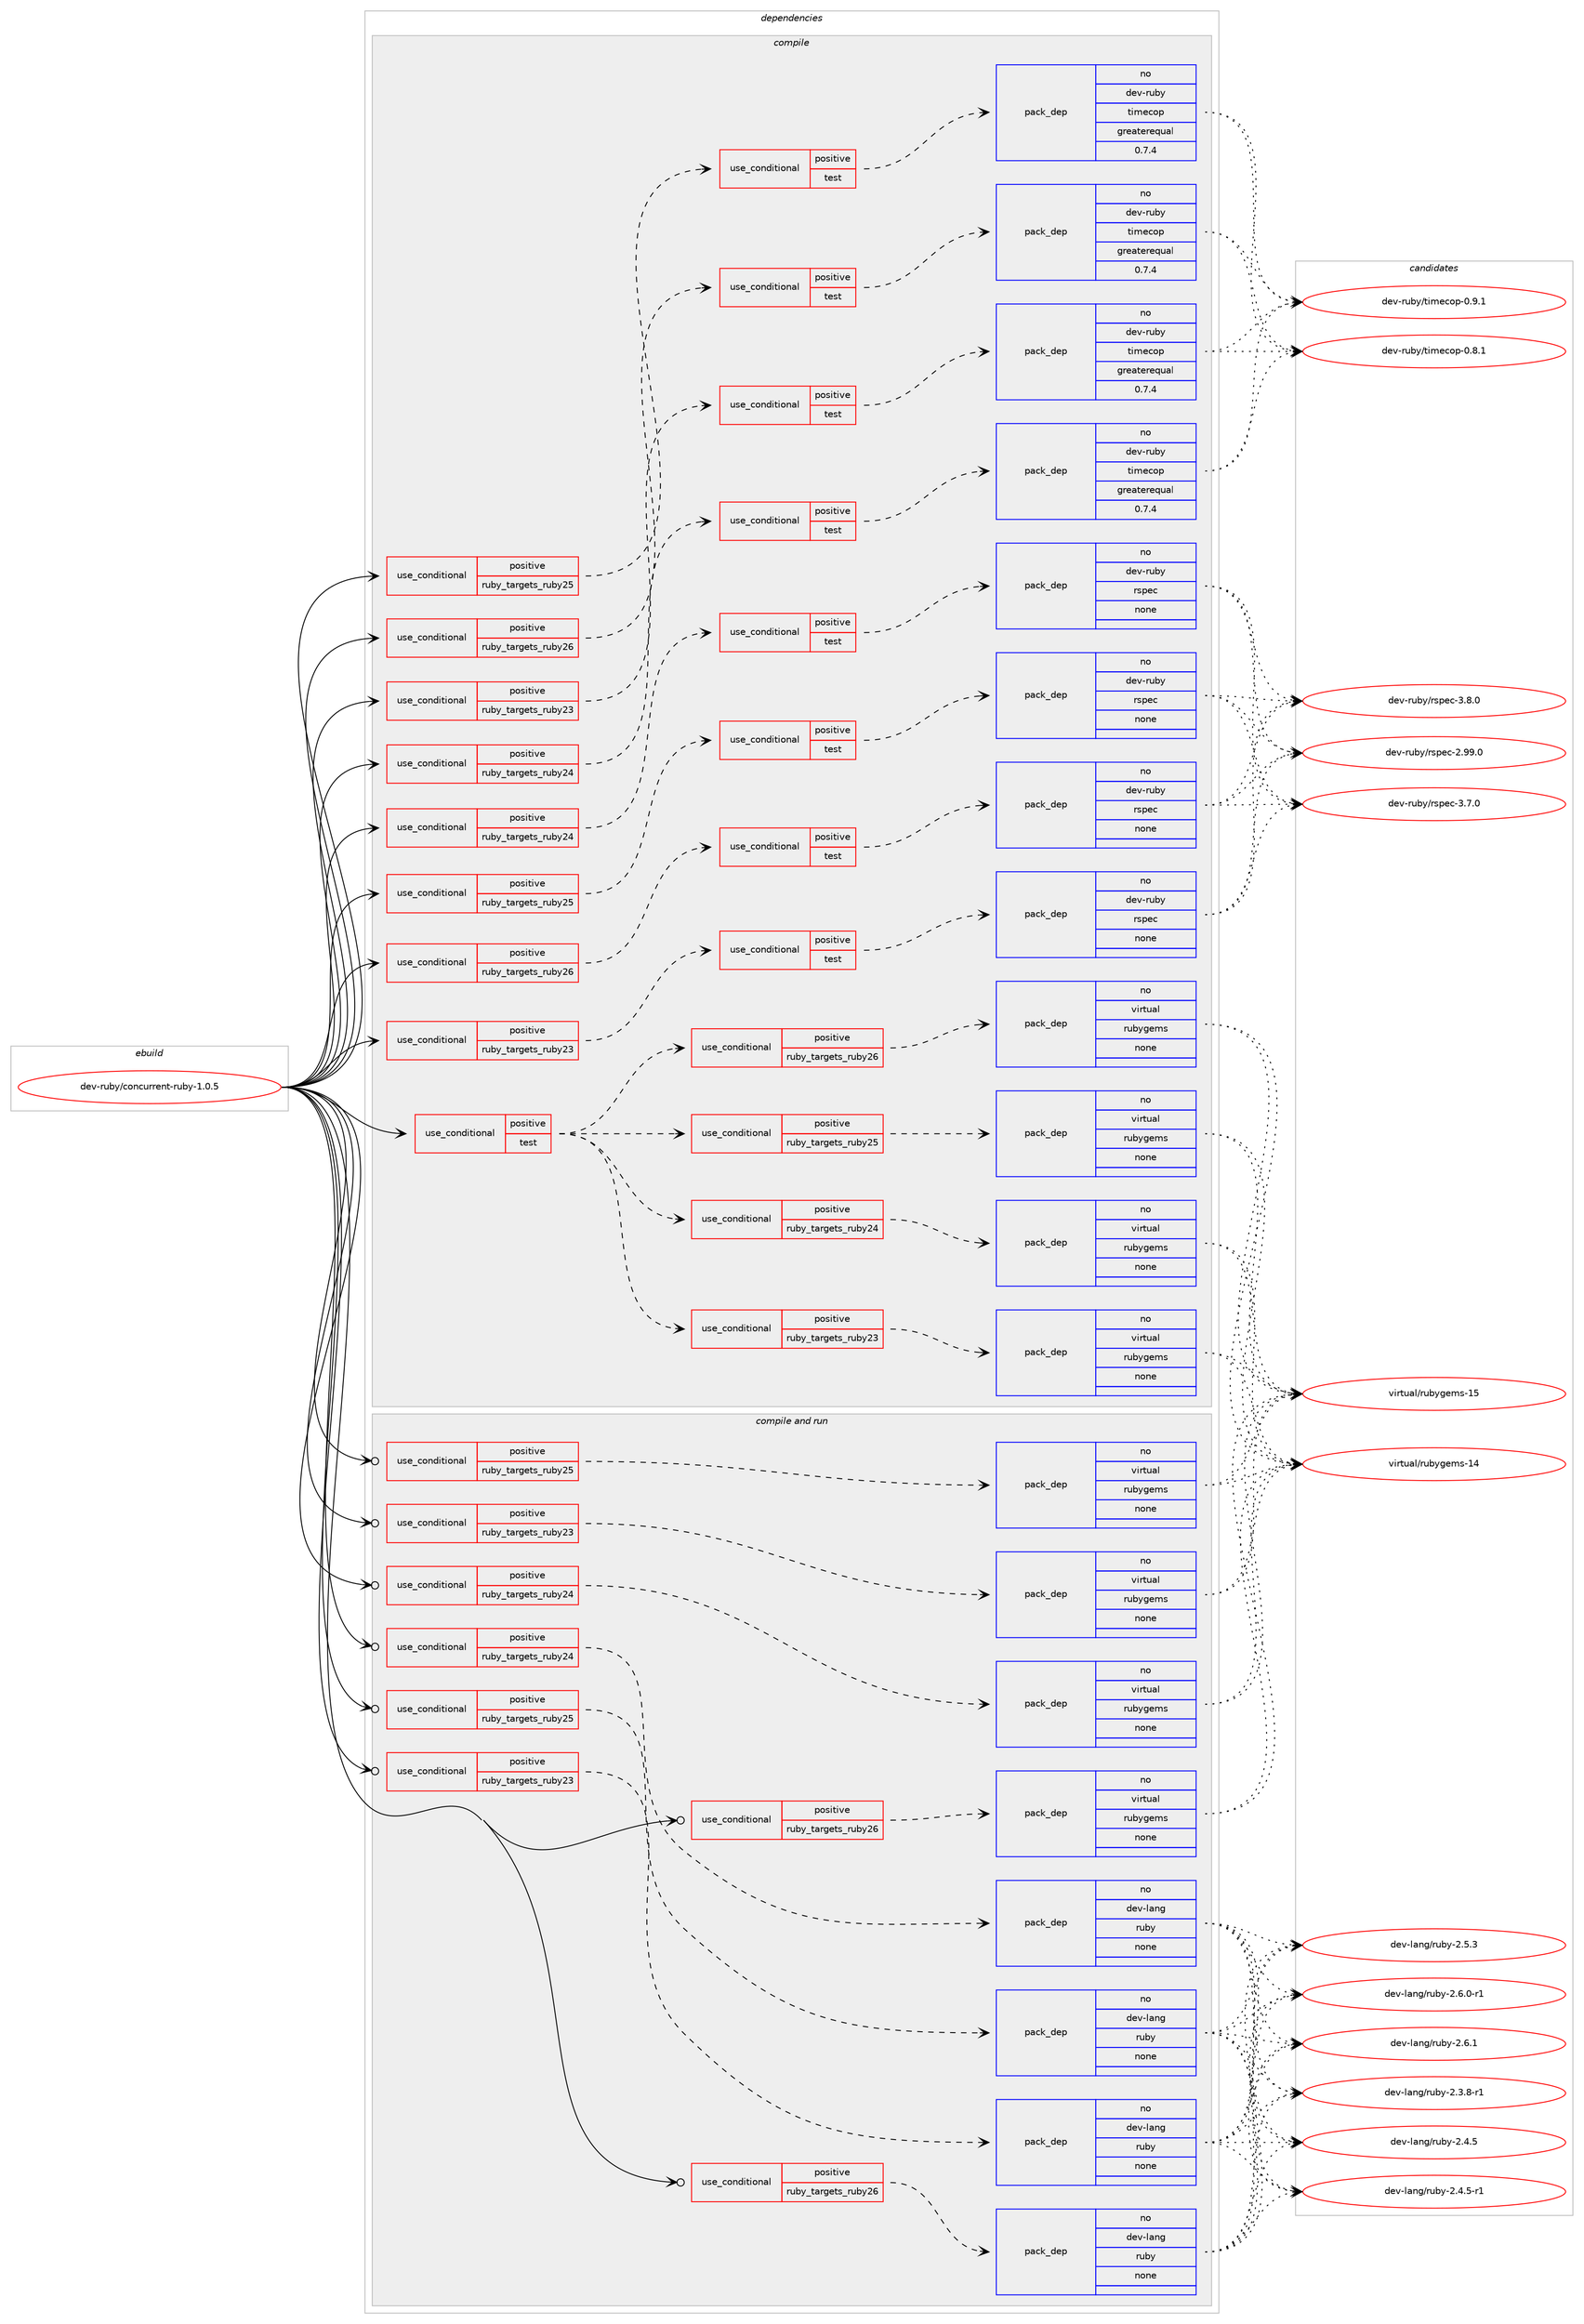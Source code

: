 digraph prolog {

# *************
# Graph options
# *************

newrank=true;
concentrate=true;
compound=true;
graph [rankdir=LR,fontname=Helvetica,fontsize=10,ranksep=1.5];#, ranksep=2.5, nodesep=0.2];
edge  [arrowhead=vee];
node  [fontname=Helvetica,fontsize=10];

# **********
# The ebuild
# **********

subgraph cluster_leftcol {
color=gray;
rank=same;
label=<<i>ebuild</i>>;
id [label="dev-ruby/concurrent-ruby-1.0.5", color=red, width=4, href="../dev-ruby/concurrent-ruby-1.0.5.svg"];
}

# ****************
# The dependencies
# ****************

subgraph cluster_midcol {
color=gray;
label=<<i>dependencies</i>>;
subgraph cluster_compile {
fillcolor="#eeeeee";
style=filled;
label=<<i>compile</i>>;
subgraph cond396918 {
dependency1488018 [label=<<TABLE BORDER="0" CELLBORDER="1" CELLSPACING="0" CELLPADDING="4"><TR><TD ROWSPAN="3" CELLPADDING="10">use_conditional</TD></TR><TR><TD>positive</TD></TR><TR><TD>ruby_targets_ruby23</TD></TR></TABLE>>, shape=none, color=red];
subgraph cond396919 {
dependency1488019 [label=<<TABLE BORDER="0" CELLBORDER="1" CELLSPACING="0" CELLPADDING="4"><TR><TD ROWSPAN="3" CELLPADDING="10">use_conditional</TD></TR><TR><TD>positive</TD></TR><TR><TD>test</TD></TR></TABLE>>, shape=none, color=red];
subgraph pack1067656 {
dependency1488020 [label=<<TABLE BORDER="0" CELLBORDER="1" CELLSPACING="0" CELLPADDING="4" WIDTH="220"><TR><TD ROWSPAN="6" CELLPADDING="30">pack_dep</TD></TR><TR><TD WIDTH="110">no</TD></TR><TR><TD>dev-ruby</TD></TR><TR><TD>rspec</TD></TR><TR><TD>none</TD></TR><TR><TD></TD></TR></TABLE>>, shape=none, color=blue];
}
dependency1488019:e -> dependency1488020:w [weight=20,style="dashed",arrowhead="vee"];
}
dependency1488018:e -> dependency1488019:w [weight=20,style="dashed",arrowhead="vee"];
}
id:e -> dependency1488018:w [weight=20,style="solid",arrowhead="vee"];
subgraph cond396920 {
dependency1488021 [label=<<TABLE BORDER="0" CELLBORDER="1" CELLSPACING="0" CELLPADDING="4"><TR><TD ROWSPAN="3" CELLPADDING="10">use_conditional</TD></TR><TR><TD>positive</TD></TR><TR><TD>ruby_targets_ruby23</TD></TR></TABLE>>, shape=none, color=red];
subgraph cond396921 {
dependency1488022 [label=<<TABLE BORDER="0" CELLBORDER="1" CELLSPACING="0" CELLPADDING="4"><TR><TD ROWSPAN="3" CELLPADDING="10">use_conditional</TD></TR><TR><TD>positive</TD></TR><TR><TD>test</TD></TR></TABLE>>, shape=none, color=red];
subgraph pack1067657 {
dependency1488023 [label=<<TABLE BORDER="0" CELLBORDER="1" CELLSPACING="0" CELLPADDING="4" WIDTH="220"><TR><TD ROWSPAN="6" CELLPADDING="30">pack_dep</TD></TR><TR><TD WIDTH="110">no</TD></TR><TR><TD>dev-ruby</TD></TR><TR><TD>timecop</TD></TR><TR><TD>greaterequal</TD></TR><TR><TD>0.7.4</TD></TR></TABLE>>, shape=none, color=blue];
}
dependency1488022:e -> dependency1488023:w [weight=20,style="dashed",arrowhead="vee"];
}
dependency1488021:e -> dependency1488022:w [weight=20,style="dashed",arrowhead="vee"];
}
id:e -> dependency1488021:w [weight=20,style="solid",arrowhead="vee"];
subgraph cond396922 {
dependency1488024 [label=<<TABLE BORDER="0" CELLBORDER="1" CELLSPACING="0" CELLPADDING="4"><TR><TD ROWSPAN="3" CELLPADDING="10">use_conditional</TD></TR><TR><TD>positive</TD></TR><TR><TD>ruby_targets_ruby24</TD></TR></TABLE>>, shape=none, color=red];
subgraph cond396923 {
dependency1488025 [label=<<TABLE BORDER="0" CELLBORDER="1" CELLSPACING="0" CELLPADDING="4"><TR><TD ROWSPAN="3" CELLPADDING="10">use_conditional</TD></TR><TR><TD>positive</TD></TR><TR><TD>test</TD></TR></TABLE>>, shape=none, color=red];
subgraph pack1067658 {
dependency1488026 [label=<<TABLE BORDER="0" CELLBORDER="1" CELLSPACING="0" CELLPADDING="4" WIDTH="220"><TR><TD ROWSPAN="6" CELLPADDING="30">pack_dep</TD></TR><TR><TD WIDTH="110">no</TD></TR><TR><TD>dev-ruby</TD></TR><TR><TD>rspec</TD></TR><TR><TD>none</TD></TR><TR><TD></TD></TR></TABLE>>, shape=none, color=blue];
}
dependency1488025:e -> dependency1488026:w [weight=20,style="dashed",arrowhead="vee"];
}
dependency1488024:e -> dependency1488025:w [weight=20,style="dashed",arrowhead="vee"];
}
id:e -> dependency1488024:w [weight=20,style="solid",arrowhead="vee"];
subgraph cond396924 {
dependency1488027 [label=<<TABLE BORDER="0" CELLBORDER="1" CELLSPACING="0" CELLPADDING="4"><TR><TD ROWSPAN="3" CELLPADDING="10">use_conditional</TD></TR><TR><TD>positive</TD></TR><TR><TD>ruby_targets_ruby24</TD></TR></TABLE>>, shape=none, color=red];
subgraph cond396925 {
dependency1488028 [label=<<TABLE BORDER="0" CELLBORDER="1" CELLSPACING="0" CELLPADDING="4"><TR><TD ROWSPAN="3" CELLPADDING="10">use_conditional</TD></TR><TR><TD>positive</TD></TR><TR><TD>test</TD></TR></TABLE>>, shape=none, color=red];
subgraph pack1067659 {
dependency1488029 [label=<<TABLE BORDER="0" CELLBORDER="1" CELLSPACING="0" CELLPADDING="4" WIDTH="220"><TR><TD ROWSPAN="6" CELLPADDING="30">pack_dep</TD></TR><TR><TD WIDTH="110">no</TD></TR><TR><TD>dev-ruby</TD></TR><TR><TD>timecop</TD></TR><TR><TD>greaterequal</TD></TR><TR><TD>0.7.4</TD></TR></TABLE>>, shape=none, color=blue];
}
dependency1488028:e -> dependency1488029:w [weight=20,style="dashed",arrowhead="vee"];
}
dependency1488027:e -> dependency1488028:w [weight=20,style="dashed",arrowhead="vee"];
}
id:e -> dependency1488027:w [weight=20,style="solid",arrowhead="vee"];
subgraph cond396926 {
dependency1488030 [label=<<TABLE BORDER="0" CELLBORDER="1" CELLSPACING="0" CELLPADDING="4"><TR><TD ROWSPAN="3" CELLPADDING="10">use_conditional</TD></TR><TR><TD>positive</TD></TR><TR><TD>ruby_targets_ruby25</TD></TR></TABLE>>, shape=none, color=red];
subgraph cond396927 {
dependency1488031 [label=<<TABLE BORDER="0" CELLBORDER="1" CELLSPACING="0" CELLPADDING="4"><TR><TD ROWSPAN="3" CELLPADDING="10">use_conditional</TD></TR><TR><TD>positive</TD></TR><TR><TD>test</TD></TR></TABLE>>, shape=none, color=red];
subgraph pack1067660 {
dependency1488032 [label=<<TABLE BORDER="0" CELLBORDER="1" CELLSPACING="0" CELLPADDING="4" WIDTH="220"><TR><TD ROWSPAN="6" CELLPADDING="30">pack_dep</TD></TR><TR><TD WIDTH="110">no</TD></TR><TR><TD>dev-ruby</TD></TR><TR><TD>rspec</TD></TR><TR><TD>none</TD></TR><TR><TD></TD></TR></TABLE>>, shape=none, color=blue];
}
dependency1488031:e -> dependency1488032:w [weight=20,style="dashed",arrowhead="vee"];
}
dependency1488030:e -> dependency1488031:w [weight=20,style="dashed",arrowhead="vee"];
}
id:e -> dependency1488030:w [weight=20,style="solid",arrowhead="vee"];
subgraph cond396928 {
dependency1488033 [label=<<TABLE BORDER="0" CELLBORDER="1" CELLSPACING="0" CELLPADDING="4"><TR><TD ROWSPAN="3" CELLPADDING="10">use_conditional</TD></TR><TR><TD>positive</TD></TR><TR><TD>ruby_targets_ruby25</TD></TR></TABLE>>, shape=none, color=red];
subgraph cond396929 {
dependency1488034 [label=<<TABLE BORDER="0" CELLBORDER="1" CELLSPACING="0" CELLPADDING="4"><TR><TD ROWSPAN="3" CELLPADDING="10">use_conditional</TD></TR><TR><TD>positive</TD></TR><TR><TD>test</TD></TR></TABLE>>, shape=none, color=red];
subgraph pack1067661 {
dependency1488035 [label=<<TABLE BORDER="0" CELLBORDER="1" CELLSPACING="0" CELLPADDING="4" WIDTH="220"><TR><TD ROWSPAN="6" CELLPADDING="30">pack_dep</TD></TR><TR><TD WIDTH="110">no</TD></TR><TR><TD>dev-ruby</TD></TR><TR><TD>timecop</TD></TR><TR><TD>greaterequal</TD></TR><TR><TD>0.7.4</TD></TR></TABLE>>, shape=none, color=blue];
}
dependency1488034:e -> dependency1488035:w [weight=20,style="dashed",arrowhead="vee"];
}
dependency1488033:e -> dependency1488034:w [weight=20,style="dashed",arrowhead="vee"];
}
id:e -> dependency1488033:w [weight=20,style="solid",arrowhead="vee"];
subgraph cond396930 {
dependency1488036 [label=<<TABLE BORDER="0" CELLBORDER="1" CELLSPACING="0" CELLPADDING="4"><TR><TD ROWSPAN="3" CELLPADDING="10">use_conditional</TD></TR><TR><TD>positive</TD></TR><TR><TD>ruby_targets_ruby26</TD></TR></TABLE>>, shape=none, color=red];
subgraph cond396931 {
dependency1488037 [label=<<TABLE BORDER="0" CELLBORDER="1" CELLSPACING="0" CELLPADDING="4"><TR><TD ROWSPAN="3" CELLPADDING="10">use_conditional</TD></TR><TR><TD>positive</TD></TR><TR><TD>test</TD></TR></TABLE>>, shape=none, color=red];
subgraph pack1067662 {
dependency1488038 [label=<<TABLE BORDER="0" CELLBORDER="1" CELLSPACING="0" CELLPADDING="4" WIDTH="220"><TR><TD ROWSPAN="6" CELLPADDING="30">pack_dep</TD></TR><TR><TD WIDTH="110">no</TD></TR><TR><TD>dev-ruby</TD></TR><TR><TD>rspec</TD></TR><TR><TD>none</TD></TR><TR><TD></TD></TR></TABLE>>, shape=none, color=blue];
}
dependency1488037:e -> dependency1488038:w [weight=20,style="dashed",arrowhead="vee"];
}
dependency1488036:e -> dependency1488037:w [weight=20,style="dashed",arrowhead="vee"];
}
id:e -> dependency1488036:w [weight=20,style="solid",arrowhead="vee"];
subgraph cond396932 {
dependency1488039 [label=<<TABLE BORDER="0" CELLBORDER="1" CELLSPACING="0" CELLPADDING="4"><TR><TD ROWSPAN="3" CELLPADDING="10">use_conditional</TD></TR><TR><TD>positive</TD></TR><TR><TD>ruby_targets_ruby26</TD></TR></TABLE>>, shape=none, color=red];
subgraph cond396933 {
dependency1488040 [label=<<TABLE BORDER="0" CELLBORDER="1" CELLSPACING="0" CELLPADDING="4"><TR><TD ROWSPAN="3" CELLPADDING="10">use_conditional</TD></TR><TR><TD>positive</TD></TR><TR><TD>test</TD></TR></TABLE>>, shape=none, color=red];
subgraph pack1067663 {
dependency1488041 [label=<<TABLE BORDER="0" CELLBORDER="1" CELLSPACING="0" CELLPADDING="4" WIDTH="220"><TR><TD ROWSPAN="6" CELLPADDING="30">pack_dep</TD></TR><TR><TD WIDTH="110">no</TD></TR><TR><TD>dev-ruby</TD></TR><TR><TD>timecop</TD></TR><TR><TD>greaterequal</TD></TR><TR><TD>0.7.4</TD></TR></TABLE>>, shape=none, color=blue];
}
dependency1488040:e -> dependency1488041:w [weight=20,style="dashed",arrowhead="vee"];
}
dependency1488039:e -> dependency1488040:w [weight=20,style="dashed",arrowhead="vee"];
}
id:e -> dependency1488039:w [weight=20,style="solid",arrowhead="vee"];
subgraph cond396934 {
dependency1488042 [label=<<TABLE BORDER="0" CELLBORDER="1" CELLSPACING="0" CELLPADDING="4"><TR><TD ROWSPAN="3" CELLPADDING="10">use_conditional</TD></TR><TR><TD>positive</TD></TR><TR><TD>test</TD></TR></TABLE>>, shape=none, color=red];
subgraph cond396935 {
dependency1488043 [label=<<TABLE BORDER="0" CELLBORDER="1" CELLSPACING="0" CELLPADDING="4"><TR><TD ROWSPAN="3" CELLPADDING="10">use_conditional</TD></TR><TR><TD>positive</TD></TR><TR><TD>ruby_targets_ruby23</TD></TR></TABLE>>, shape=none, color=red];
subgraph pack1067664 {
dependency1488044 [label=<<TABLE BORDER="0" CELLBORDER="1" CELLSPACING="0" CELLPADDING="4" WIDTH="220"><TR><TD ROWSPAN="6" CELLPADDING="30">pack_dep</TD></TR><TR><TD WIDTH="110">no</TD></TR><TR><TD>virtual</TD></TR><TR><TD>rubygems</TD></TR><TR><TD>none</TD></TR><TR><TD></TD></TR></TABLE>>, shape=none, color=blue];
}
dependency1488043:e -> dependency1488044:w [weight=20,style="dashed",arrowhead="vee"];
}
dependency1488042:e -> dependency1488043:w [weight=20,style="dashed",arrowhead="vee"];
subgraph cond396936 {
dependency1488045 [label=<<TABLE BORDER="0" CELLBORDER="1" CELLSPACING="0" CELLPADDING="4"><TR><TD ROWSPAN="3" CELLPADDING="10">use_conditional</TD></TR><TR><TD>positive</TD></TR><TR><TD>ruby_targets_ruby24</TD></TR></TABLE>>, shape=none, color=red];
subgraph pack1067665 {
dependency1488046 [label=<<TABLE BORDER="0" CELLBORDER="1" CELLSPACING="0" CELLPADDING="4" WIDTH="220"><TR><TD ROWSPAN="6" CELLPADDING="30">pack_dep</TD></TR><TR><TD WIDTH="110">no</TD></TR><TR><TD>virtual</TD></TR><TR><TD>rubygems</TD></TR><TR><TD>none</TD></TR><TR><TD></TD></TR></TABLE>>, shape=none, color=blue];
}
dependency1488045:e -> dependency1488046:w [weight=20,style="dashed",arrowhead="vee"];
}
dependency1488042:e -> dependency1488045:w [weight=20,style="dashed",arrowhead="vee"];
subgraph cond396937 {
dependency1488047 [label=<<TABLE BORDER="0" CELLBORDER="1" CELLSPACING="0" CELLPADDING="4"><TR><TD ROWSPAN="3" CELLPADDING="10">use_conditional</TD></TR><TR><TD>positive</TD></TR><TR><TD>ruby_targets_ruby25</TD></TR></TABLE>>, shape=none, color=red];
subgraph pack1067666 {
dependency1488048 [label=<<TABLE BORDER="0" CELLBORDER="1" CELLSPACING="0" CELLPADDING="4" WIDTH="220"><TR><TD ROWSPAN="6" CELLPADDING="30">pack_dep</TD></TR><TR><TD WIDTH="110">no</TD></TR><TR><TD>virtual</TD></TR><TR><TD>rubygems</TD></TR><TR><TD>none</TD></TR><TR><TD></TD></TR></TABLE>>, shape=none, color=blue];
}
dependency1488047:e -> dependency1488048:w [weight=20,style="dashed",arrowhead="vee"];
}
dependency1488042:e -> dependency1488047:w [weight=20,style="dashed",arrowhead="vee"];
subgraph cond396938 {
dependency1488049 [label=<<TABLE BORDER="0" CELLBORDER="1" CELLSPACING="0" CELLPADDING="4"><TR><TD ROWSPAN="3" CELLPADDING="10">use_conditional</TD></TR><TR><TD>positive</TD></TR><TR><TD>ruby_targets_ruby26</TD></TR></TABLE>>, shape=none, color=red];
subgraph pack1067667 {
dependency1488050 [label=<<TABLE BORDER="0" CELLBORDER="1" CELLSPACING="0" CELLPADDING="4" WIDTH="220"><TR><TD ROWSPAN="6" CELLPADDING="30">pack_dep</TD></TR><TR><TD WIDTH="110">no</TD></TR><TR><TD>virtual</TD></TR><TR><TD>rubygems</TD></TR><TR><TD>none</TD></TR><TR><TD></TD></TR></TABLE>>, shape=none, color=blue];
}
dependency1488049:e -> dependency1488050:w [weight=20,style="dashed",arrowhead="vee"];
}
dependency1488042:e -> dependency1488049:w [weight=20,style="dashed",arrowhead="vee"];
}
id:e -> dependency1488042:w [weight=20,style="solid",arrowhead="vee"];
}
subgraph cluster_compileandrun {
fillcolor="#eeeeee";
style=filled;
label=<<i>compile and run</i>>;
subgraph cond396939 {
dependency1488051 [label=<<TABLE BORDER="0" CELLBORDER="1" CELLSPACING="0" CELLPADDING="4"><TR><TD ROWSPAN="3" CELLPADDING="10">use_conditional</TD></TR><TR><TD>positive</TD></TR><TR><TD>ruby_targets_ruby23</TD></TR></TABLE>>, shape=none, color=red];
subgraph pack1067668 {
dependency1488052 [label=<<TABLE BORDER="0" CELLBORDER="1" CELLSPACING="0" CELLPADDING="4" WIDTH="220"><TR><TD ROWSPAN="6" CELLPADDING="30">pack_dep</TD></TR><TR><TD WIDTH="110">no</TD></TR><TR><TD>dev-lang</TD></TR><TR><TD>ruby</TD></TR><TR><TD>none</TD></TR><TR><TD></TD></TR></TABLE>>, shape=none, color=blue];
}
dependency1488051:e -> dependency1488052:w [weight=20,style="dashed",arrowhead="vee"];
}
id:e -> dependency1488051:w [weight=20,style="solid",arrowhead="odotvee"];
subgraph cond396940 {
dependency1488053 [label=<<TABLE BORDER="0" CELLBORDER="1" CELLSPACING="0" CELLPADDING="4"><TR><TD ROWSPAN="3" CELLPADDING="10">use_conditional</TD></TR><TR><TD>positive</TD></TR><TR><TD>ruby_targets_ruby23</TD></TR></TABLE>>, shape=none, color=red];
subgraph pack1067669 {
dependency1488054 [label=<<TABLE BORDER="0" CELLBORDER="1" CELLSPACING="0" CELLPADDING="4" WIDTH="220"><TR><TD ROWSPAN="6" CELLPADDING="30">pack_dep</TD></TR><TR><TD WIDTH="110">no</TD></TR><TR><TD>virtual</TD></TR><TR><TD>rubygems</TD></TR><TR><TD>none</TD></TR><TR><TD></TD></TR></TABLE>>, shape=none, color=blue];
}
dependency1488053:e -> dependency1488054:w [weight=20,style="dashed",arrowhead="vee"];
}
id:e -> dependency1488053:w [weight=20,style="solid",arrowhead="odotvee"];
subgraph cond396941 {
dependency1488055 [label=<<TABLE BORDER="0" CELLBORDER="1" CELLSPACING="0" CELLPADDING="4"><TR><TD ROWSPAN="3" CELLPADDING="10">use_conditional</TD></TR><TR><TD>positive</TD></TR><TR><TD>ruby_targets_ruby24</TD></TR></TABLE>>, shape=none, color=red];
subgraph pack1067670 {
dependency1488056 [label=<<TABLE BORDER="0" CELLBORDER="1" CELLSPACING="0" CELLPADDING="4" WIDTH="220"><TR><TD ROWSPAN="6" CELLPADDING="30">pack_dep</TD></TR><TR><TD WIDTH="110">no</TD></TR><TR><TD>dev-lang</TD></TR><TR><TD>ruby</TD></TR><TR><TD>none</TD></TR><TR><TD></TD></TR></TABLE>>, shape=none, color=blue];
}
dependency1488055:e -> dependency1488056:w [weight=20,style="dashed",arrowhead="vee"];
}
id:e -> dependency1488055:w [weight=20,style="solid",arrowhead="odotvee"];
subgraph cond396942 {
dependency1488057 [label=<<TABLE BORDER="0" CELLBORDER="1" CELLSPACING="0" CELLPADDING="4"><TR><TD ROWSPAN="3" CELLPADDING="10">use_conditional</TD></TR><TR><TD>positive</TD></TR><TR><TD>ruby_targets_ruby24</TD></TR></TABLE>>, shape=none, color=red];
subgraph pack1067671 {
dependency1488058 [label=<<TABLE BORDER="0" CELLBORDER="1" CELLSPACING="0" CELLPADDING="4" WIDTH="220"><TR><TD ROWSPAN="6" CELLPADDING="30">pack_dep</TD></TR><TR><TD WIDTH="110">no</TD></TR><TR><TD>virtual</TD></TR><TR><TD>rubygems</TD></TR><TR><TD>none</TD></TR><TR><TD></TD></TR></TABLE>>, shape=none, color=blue];
}
dependency1488057:e -> dependency1488058:w [weight=20,style="dashed",arrowhead="vee"];
}
id:e -> dependency1488057:w [weight=20,style="solid",arrowhead="odotvee"];
subgraph cond396943 {
dependency1488059 [label=<<TABLE BORDER="0" CELLBORDER="1" CELLSPACING="0" CELLPADDING="4"><TR><TD ROWSPAN="3" CELLPADDING="10">use_conditional</TD></TR><TR><TD>positive</TD></TR><TR><TD>ruby_targets_ruby25</TD></TR></TABLE>>, shape=none, color=red];
subgraph pack1067672 {
dependency1488060 [label=<<TABLE BORDER="0" CELLBORDER="1" CELLSPACING="0" CELLPADDING="4" WIDTH="220"><TR><TD ROWSPAN="6" CELLPADDING="30">pack_dep</TD></TR><TR><TD WIDTH="110">no</TD></TR><TR><TD>dev-lang</TD></TR><TR><TD>ruby</TD></TR><TR><TD>none</TD></TR><TR><TD></TD></TR></TABLE>>, shape=none, color=blue];
}
dependency1488059:e -> dependency1488060:w [weight=20,style="dashed",arrowhead="vee"];
}
id:e -> dependency1488059:w [weight=20,style="solid",arrowhead="odotvee"];
subgraph cond396944 {
dependency1488061 [label=<<TABLE BORDER="0" CELLBORDER="1" CELLSPACING="0" CELLPADDING="4"><TR><TD ROWSPAN="3" CELLPADDING="10">use_conditional</TD></TR><TR><TD>positive</TD></TR><TR><TD>ruby_targets_ruby25</TD></TR></TABLE>>, shape=none, color=red];
subgraph pack1067673 {
dependency1488062 [label=<<TABLE BORDER="0" CELLBORDER="1" CELLSPACING="0" CELLPADDING="4" WIDTH="220"><TR><TD ROWSPAN="6" CELLPADDING="30">pack_dep</TD></TR><TR><TD WIDTH="110">no</TD></TR><TR><TD>virtual</TD></TR><TR><TD>rubygems</TD></TR><TR><TD>none</TD></TR><TR><TD></TD></TR></TABLE>>, shape=none, color=blue];
}
dependency1488061:e -> dependency1488062:w [weight=20,style="dashed",arrowhead="vee"];
}
id:e -> dependency1488061:w [weight=20,style="solid",arrowhead="odotvee"];
subgraph cond396945 {
dependency1488063 [label=<<TABLE BORDER="0" CELLBORDER="1" CELLSPACING="0" CELLPADDING="4"><TR><TD ROWSPAN="3" CELLPADDING="10">use_conditional</TD></TR><TR><TD>positive</TD></TR><TR><TD>ruby_targets_ruby26</TD></TR></TABLE>>, shape=none, color=red];
subgraph pack1067674 {
dependency1488064 [label=<<TABLE BORDER="0" CELLBORDER="1" CELLSPACING="0" CELLPADDING="4" WIDTH="220"><TR><TD ROWSPAN="6" CELLPADDING="30">pack_dep</TD></TR><TR><TD WIDTH="110">no</TD></TR><TR><TD>dev-lang</TD></TR><TR><TD>ruby</TD></TR><TR><TD>none</TD></TR><TR><TD></TD></TR></TABLE>>, shape=none, color=blue];
}
dependency1488063:e -> dependency1488064:w [weight=20,style="dashed",arrowhead="vee"];
}
id:e -> dependency1488063:w [weight=20,style="solid",arrowhead="odotvee"];
subgraph cond396946 {
dependency1488065 [label=<<TABLE BORDER="0" CELLBORDER="1" CELLSPACING="0" CELLPADDING="4"><TR><TD ROWSPAN="3" CELLPADDING="10">use_conditional</TD></TR><TR><TD>positive</TD></TR><TR><TD>ruby_targets_ruby26</TD></TR></TABLE>>, shape=none, color=red];
subgraph pack1067675 {
dependency1488066 [label=<<TABLE BORDER="0" CELLBORDER="1" CELLSPACING="0" CELLPADDING="4" WIDTH="220"><TR><TD ROWSPAN="6" CELLPADDING="30">pack_dep</TD></TR><TR><TD WIDTH="110">no</TD></TR><TR><TD>virtual</TD></TR><TR><TD>rubygems</TD></TR><TR><TD>none</TD></TR><TR><TD></TD></TR></TABLE>>, shape=none, color=blue];
}
dependency1488065:e -> dependency1488066:w [weight=20,style="dashed",arrowhead="vee"];
}
id:e -> dependency1488065:w [weight=20,style="solid",arrowhead="odotvee"];
}
subgraph cluster_run {
fillcolor="#eeeeee";
style=filled;
label=<<i>run</i>>;
}
}

# **************
# The candidates
# **************

subgraph cluster_choices {
rank=same;
color=gray;
label=<<i>candidates</i>>;

subgraph choice1067656 {
color=black;
nodesep=1;
choice1001011184511411798121471141151121019945504657574648 [label="dev-ruby/rspec-2.99.0", color=red, width=4,href="../dev-ruby/rspec-2.99.0.svg"];
choice10010111845114117981214711411511210199455146554648 [label="dev-ruby/rspec-3.7.0", color=red, width=4,href="../dev-ruby/rspec-3.7.0.svg"];
choice10010111845114117981214711411511210199455146564648 [label="dev-ruby/rspec-3.8.0", color=red, width=4,href="../dev-ruby/rspec-3.8.0.svg"];
dependency1488020:e -> choice1001011184511411798121471141151121019945504657574648:w [style=dotted,weight="100"];
dependency1488020:e -> choice10010111845114117981214711411511210199455146554648:w [style=dotted,weight="100"];
dependency1488020:e -> choice10010111845114117981214711411511210199455146564648:w [style=dotted,weight="100"];
}
subgraph choice1067657 {
color=black;
nodesep=1;
choice10010111845114117981214711610510910199111112454846564649 [label="dev-ruby/timecop-0.8.1", color=red, width=4,href="../dev-ruby/timecop-0.8.1.svg"];
choice10010111845114117981214711610510910199111112454846574649 [label="dev-ruby/timecop-0.9.1", color=red, width=4,href="../dev-ruby/timecop-0.9.1.svg"];
dependency1488023:e -> choice10010111845114117981214711610510910199111112454846564649:w [style=dotted,weight="100"];
dependency1488023:e -> choice10010111845114117981214711610510910199111112454846574649:w [style=dotted,weight="100"];
}
subgraph choice1067658 {
color=black;
nodesep=1;
choice1001011184511411798121471141151121019945504657574648 [label="dev-ruby/rspec-2.99.0", color=red, width=4,href="../dev-ruby/rspec-2.99.0.svg"];
choice10010111845114117981214711411511210199455146554648 [label="dev-ruby/rspec-3.7.0", color=red, width=4,href="../dev-ruby/rspec-3.7.0.svg"];
choice10010111845114117981214711411511210199455146564648 [label="dev-ruby/rspec-3.8.0", color=red, width=4,href="../dev-ruby/rspec-3.8.0.svg"];
dependency1488026:e -> choice1001011184511411798121471141151121019945504657574648:w [style=dotted,weight="100"];
dependency1488026:e -> choice10010111845114117981214711411511210199455146554648:w [style=dotted,weight="100"];
dependency1488026:e -> choice10010111845114117981214711411511210199455146564648:w [style=dotted,weight="100"];
}
subgraph choice1067659 {
color=black;
nodesep=1;
choice10010111845114117981214711610510910199111112454846564649 [label="dev-ruby/timecop-0.8.1", color=red, width=4,href="../dev-ruby/timecop-0.8.1.svg"];
choice10010111845114117981214711610510910199111112454846574649 [label="dev-ruby/timecop-0.9.1", color=red, width=4,href="../dev-ruby/timecop-0.9.1.svg"];
dependency1488029:e -> choice10010111845114117981214711610510910199111112454846564649:w [style=dotted,weight="100"];
dependency1488029:e -> choice10010111845114117981214711610510910199111112454846574649:w [style=dotted,weight="100"];
}
subgraph choice1067660 {
color=black;
nodesep=1;
choice1001011184511411798121471141151121019945504657574648 [label="dev-ruby/rspec-2.99.0", color=red, width=4,href="../dev-ruby/rspec-2.99.0.svg"];
choice10010111845114117981214711411511210199455146554648 [label="dev-ruby/rspec-3.7.0", color=red, width=4,href="../dev-ruby/rspec-3.7.0.svg"];
choice10010111845114117981214711411511210199455146564648 [label="dev-ruby/rspec-3.8.0", color=red, width=4,href="../dev-ruby/rspec-3.8.0.svg"];
dependency1488032:e -> choice1001011184511411798121471141151121019945504657574648:w [style=dotted,weight="100"];
dependency1488032:e -> choice10010111845114117981214711411511210199455146554648:w [style=dotted,weight="100"];
dependency1488032:e -> choice10010111845114117981214711411511210199455146564648:w [style=dotted,weight="100"];
}
subgraph choice1067661 {
color=black;
nodesep=1;
choice10010111845114117981214711610510910199111112454846564649 [label="dev-ruby/timecop-0.8.1", color=red, width=4,href="../dev-ruby/timecop-0.8.1.svg"];
choice10010111845114117981214711610510910199111112454846574649 [label="dev-ruby/timecop-0.9.1", color=red, width=4,href="../dev-ruby/timecop-0.9.1.svg"];
dependency1488035:e -> choice10010111845114117981214711610510910199111112454846564649:w [style=dotted,weight="100"];
dependency1488035:e -> choice10010111845114117981214711610510910199111112454846574649:w [style=dotted,weight="100"];
}
subgraph choice1067662 {
color=black;
nodesep=1;
choice1001011184511411798121471141151121019945504657574648 [label="dev-ruby/rspec-2.99.0", color=red, width=4,href="../dev-ruby/rspec-2.99.0.svg"];
choice10010111845114117981214711411511210199455146554648 [label="dev-ruby/rspec-3.7.0", color=red, width=4,href="../dev-ruby/rspec-3.7.0.svg"];
choice10010111845114117981214711411511210199455146564648 [label="dev-ruby/rspec-3.8.0", color=red, width=4,href="../dev-ruby/rspec-3.8.0.svg"];
dependency1488038:e -> choice1001011184511411798121471141151121019945504657574648:w [style=dotted,weight="100"];
dependency1488038:e -> choice10010111845114117981214711411511210199455146554648:w [style=dotted,weight="100"];
dependency1488038:e -> choice10010111845114117981214711411511210199455146564648:w [style=dotted,weight="100"];
}
subgraph choice1067663 {
color=black;
nodesep=1;
choice10010111845114117981214711610510910199111112454846564649 [label="dev-ruby/timecop-0.8.1", color=red, width=4,href="../dev-ruby/timecop-0.8.1.svg"];
choice10010111845114117981214711610510910199111112454846574649 [label="dev-ruby/timecop-0.9.1", color=red, width=4,href="../dev-ruby/timecop-0.9.1.svg"];
dependency1488041:e -> choice10010111845114117981214711610510910199111112454846564649:w [style=dotted,weight="100"];
dependency1488041:e -> choice10010111845114117981214711610510910199111112454846574649:w [style=dotted,weight="100"];
}
subgraph choice1067664 {
color=black;
nodesep=1;
choice118105114116117971084711411798121103101109115454952 [label="virtual/rubygems-14", color=red, width=4,href="../virtual/rubygems-14.svg"];
choice118105114116117971084711411798121103101109115454953 [label="virtual/rubygems-15", color=red, width=4,href="../virtual/rubygems-15.svg"];
dependency1488044:e -> choice118105114116117971084711411798121103101109115454952:w [style=dotted,weight="100"];
dependency1488044:e -> choice118105114116117971084711411798121103101109115454953:w [style=dotted,weight="100"];
}
subgraph choice1067665 {
color=black;
nodesep=1;
choice118105114116117971084711411798121103101109115454952 [label="virtual/rubygems-14", color=red, width=4,href="../virtual/rubygems-14.svg"];
choice118105114116117971084711411798121103101109115454953 [label="virtual/rubygems-15", color=red, width=4,href="../virtual/rubygems-15.svg"];
dependency1488046:e -> choice118105114116117971084711411798121103101109115454952:w [style=dotted,weight="100"];
dependency1488046:e -> choice118105114116117971084711411798121103101109115454953:w [style=dotted,weight="100"];
}
subgraph choice1067666 {
color=black;
nodesep=1;
choice118105114116117971084711411798121103101109115454952 [label="virtual/rubygems-14", color=red, width=4,href="../virtual/rubygems-14.svg"];
choice118105114116117971084711411798121103101109115454953 [label="virtual/rubygems-15", color=red, width=4,href="../virtual/rubygems-15.svg"];
dependency1488048:e -> choice118105114116117971084711411798121103101109115454952:w [style=dotted,weight="100"];
dependency1488048:e -> choice118105114116117971084711411798121103101109115454953:w [style=dotted,weight="100"];
}
subgraph choice1067667 {
color=black;
nodesep=1;
choice118105114116117971084711411798121103101109115454952 [label="virtual/rubygems-14", color=red, width=4,href="../virtual/rubygems-14.svg"];
choice118105114116117971084711411798121103101109115454953 [label="virtual/rubygems-15", color=red, width=4,href="../virtual/rubygems-15.svg"];
dependency1488050:e -> choice118105114116117971084711411798121103101109115454952:w [style=dotted,weight="100"];
dependency1488050:e -> choice118105114116117971084711411798121103101109115454953:w [style=dotted,weight="100"];
}
subgraph choice1067668 {
color=black;
nodesep=1;
choice100101118451089711010347114117981214550465146564511449 [label="dev-lang/ruby-2.3.8-r1", color=red, width=4,href="../dev-lang/ruby-2.3.8-r1.svg"];
choice10010111845108971101034711411798121455046524653 [label="dev-lang/ruby-2.4.5", color=red, width=4,href="../dev-lang/ruby-2.4.5.svg"];
choice100101118451089711010347114117981214550465246534511449 [label="dev-lang/ruby-2.4.5-r1", color=red, width=4,href="../dev-lang/ruby-2.4.5-r1.svg"];
choice10010111845108971101034711411798121455046534651 [label="dev-lang/ruby-2.5.3", color=red, width=4,href="../dev-lang/ruby-2.5.3.svg"];
choice100101118451089711010347114117981214550465446484511449 [label="dev-lang/ruby-2.6.0-r1", color=red, width=4,href="../dev-lang/ruby-2.6.0-r1.svg"];
choice10010111845108971101034711411798121455046544649 [label="dev-lang/ruby-2.6.1", color=red, width=4,href="../dev-lang/ruby-2.6.1.svg"];
dependency1488052:e -> choice100101118451089711010347114117981214550465146564511449:w [style=dotted,weight="100"];
dependency1488052:e -> choice10010111845108971101034711411798121455046524653:w [style=dotted,weight="100"];
dependency1488052:e -> choice100101118451089711010347114117981214550465246534511449:w [style=dotted,weight="100"];
dependency1488052:e -> choice10010111845108971101034711411798121455046534651:w [style=dotted,weight="100"];
dependency1488052:e -> choice100101118451089711010347114117981214550465446484511449:w [style=dotted,weight="100"];
dependency1488052:e -> choice10010111845108971101034711411798121455046544649:w [style=dotted,weight="100"];
}
subgraph choice1067669 {
color=black;
nodesep=1;
choice118105114116117971084711411798121103101109115454952 [label="virtual/rubygems-14", color=red, width=4,href="../virtual/rubygems-14.svg"];
choice118105114116117971084711411798121103101109115454953 [label="virtual/rubygems-15", color=red, width=4,href="../virtual/rubygems-15.svg"];
dependency1488054:e -> choice118105114116117971084711411798121103101109115454952:w [style=dotted,weight="100"];
dependency1488054:e -> choice118105114116117971084711411798121103101109115454953:w [style=dotted,weight="100"];
}
subgraph choice1067670 {
color=black;
nodesep=1;
choice100101118451089711010347114117981214550465146564511449 [label="dev-lang/ruby-2.3.8-r1", color=red, width=4,href="../dev-lang/ruby-2.3.8-r1.svg"];
choice10010111845108971101034711411798121455046524653 [label="dev-lang/ruby-2.4.5", color=red, width=4,href="../dev-lang/ruby-2.4.5.svg"];
choice100101118451089711010347114117981214550465246534511449 [label="dev-lang/ruby-2.4.5-r1", color=red, width=4,href="../dev-lang/ruby-2.4.5-r1.svg"];
choice10010111845108971101034711411798121455046534651 [label="dev-lang/ruby-2.5.3", color=red, width=4,href="../dev-lang/ruby-2.5.3.svg"];
choice100101118451089711010347114117981214550465446484511449 [label="dev-lang/ruby-2.6.0-r1", color=red, width=4,href="../dev-lang/ruby-2.6.0-r1.svg"];
choice10010111845108971101034711411798121455046544649 [label="dev-lang/ruby-2.6.1", color=red, width=4,href="../dev-lang/ruby-2.6.1.svg"];
dependency1488056:e -> choice100101118451089711010347114117981214550465146564511449:w [style=dotted,weight="100"];
dependency1488056:e -> choice10010111845108971101034711411798121455046524653:w [style=dotted,weight="100"];
dependency1488056:e -> choice100101118451089711010347114117981214550465246534511449:w [style=dotted,weight="100"];
dependency1488056:e -> choice10010111845108971101034711411798121455046534651:w [style=dotted,weight="100"];
dependency1488056:e -> choice100101118451089711010347114117981214550465446484511449:w [style=dotted,weight="100"];
dependency1488056:e -> choice10010111845108971101034711411798121455046544649:w [style=dotted,weight="100"];
}
subgraph choice1067671 {
color=black;
nodesep=1;
choice118105114116117971084711411798121103101109115454952 [label="virtual/rubygems-14", color=red, width=4,href="../virtual/rubygems-14.svg"];
choice118105114116117971084711411798121103101109115454953 [label="virtual/rubygems-15", color=red, width=4,href="../virtual/rubygems-15.svg"];
dependency1488058:e -> choice118105114116117971084711411798121103101109115454952:w [style=dotted,weight="100"];
dependency1488058:e -> choice118105114116117971084711411798121103101109115454953:w [style=dotted,weight="100"];
}
subgraph choice1067672 {
color=black;
nodesep=1;
choice100101118451089711010347114117981214550465146564511449 [label="dev-lang/ruby-2.3.8-r1", color=red, width=4,href="../dev-lang/ruby-2.3.8-r1.svg"];
choice10010111845108971101034711411798121455046524653 [label="dev-lang/ruby-2.4.5", color=red, width=4,href="../dev-lang/ruby-2.4.5.svg"];
choice100101118451089711010347114117981214550465246534511449 [label="dev-lang/ruby-2.4.5-r1", color=red, width=4,href="../dev-lang/ruby-2.4.5-r1.svg"];
choice10010111845108971101034711411798121455046534651 [label="dev-lang/ruby-2.5.3", color=red, width=4,href="../dev-lang/ruby-2.5.3.svg"];
choice100101118451089711010347114117981214550465446484511449 [label="dev-lang/ruby-2.6.0-r1", color=red, width=4,href="../dev-lang/ruby-2.6.0-r1.svg"];
choice10010111845108971101034711411798121455046544649 [label="dev-lang/ruby-2.6.1", color=red, width=4,href="../dev-lang/ruby-2.6.1.svg"];
dependency1488060:e -> choice100101118451089711010347114117981214550465146564511449:w [style=dotted,weight="100"];
dependency1488060:e -> choice10010111845108971101034711411798121455046524653:w [style=dotted,weight="100"];
dependency1488060:e -> choice100101118451089711010347114117981214550465246534511449:w [style=dotted,weight="100"];
dependency1488060:e -> choice10010111845108971101034711411798121455046534651:w [style=dotted,weight="100"];
dependency1488060:e -> choice100101118451089711010347114117981214550465446484511449:w [style=dotted,weight="100"];
dependency1488060:e -> choice10010111845108971101034711411798121455046544649:w [style=dotted,weight="100"];
}
subgraph choice1067673 {
color=black;
nodesep=1;
choice118105114116117971084711411798121103101109115454952 [label="virtual/rubygems-14", color=red, width=4,href="../virtual/rubygems-14.svg"];
choice118105114116117971084711411798121103101109115454953 [label="virtual/rubygems-15", color=red, width=4,href="../virtual/rubygems-15.svg"];
dependency1488062:e -> choice118105114116117971084711411798121103101109115454952:w [style=dotted,weight="100"];
dependency1488062:e -> choice118105114116117971084711411798121103101109115454953:w [style=dotted,weight="100"];
}
subgraph choice1067674 {
color=black;
nodesep=1;
choice100101118451089711010347114117981214550465146564511449 [label="dev-lang/ruby-2.3.8-r1", color=red, width=4,href="../dev-lang/ruby-2.3.8-r1.svg"];
choice10010111845108971101034711411798121455046524653 [label="dev-lang/ruby-2.4.5", color=red, width=4,href="../dev-lang/ruby-2.4.5.svg"];
choice100101118451089711010347114117981214550465246534511449 [label="dev-lang/ruby-2.4.5-r1", color=red, width=4,href="../dev-lang/ruby-2.4.5-r1.svg"];
choice10010111845108971101034711411798121455046534651 [label="dev-lang/ruby-2.5.3", color=red, width=4,href="../dev-lang/ruby-2.5.3.svg"];
choice100101118451089711010347114117981214550465446484511449 [label="dev-lang/ruby-2.6.0-r1", color=red, width=4,href="../dev-lang/ruby-2.6.0-r1.svg"];
choice10010111845108971101034711411798121455046544649 [label="dev-lang/ruby-2.6.1", color=red, width=4,href="../dev-lang/ruby-2.6.1.svg"];
dependency1488064:e -> choice100101118451089711010347114117981214550465146564511449:w [style=dotted,weight="100"];
dependency1488064:e -> choice10010111845108971101034711411798121455046524653:w [style=dotted,weight="100"];
dependency1488064:e -> choice100101118451089711010347114117981214550465246534511449:w [style=dotted,weight="100"];
dependency1488064:e -> choice10010111845108971101034711411798121455046534651:w [style=dotted,weight="100"];
dependency1488064:e -> choice100101118451089711010347114117981214550465446484511449:w [style=dotted,weight="100"];
dependency1488064:e -> choice10010111845108971101034711411798121455046544649:w [style=dotted,weight="100"];
}
subgraph choice1067675 {
color=black;
nodesep=1;
choice118105114116117971084711411798121103101109115454952 [label="virtual/rubygems-14", color=red, width=4,href="../virtual/rubygems-14.svg"];
choice118105114116117971084711411798121103101109115454953 [label="virtual/rubygems-15", color=red, width=4,href="../virtual/rubygems-15.svg"];
dependency1488066:e -> choice118105114116117971084711411798121103101109115454952:w [style=dotted,weight="100"];
dependency1488066:e -> choice118105114116117971084711411798121103101109115454953:w [style=dotted,weight="100"];
}
}

}
